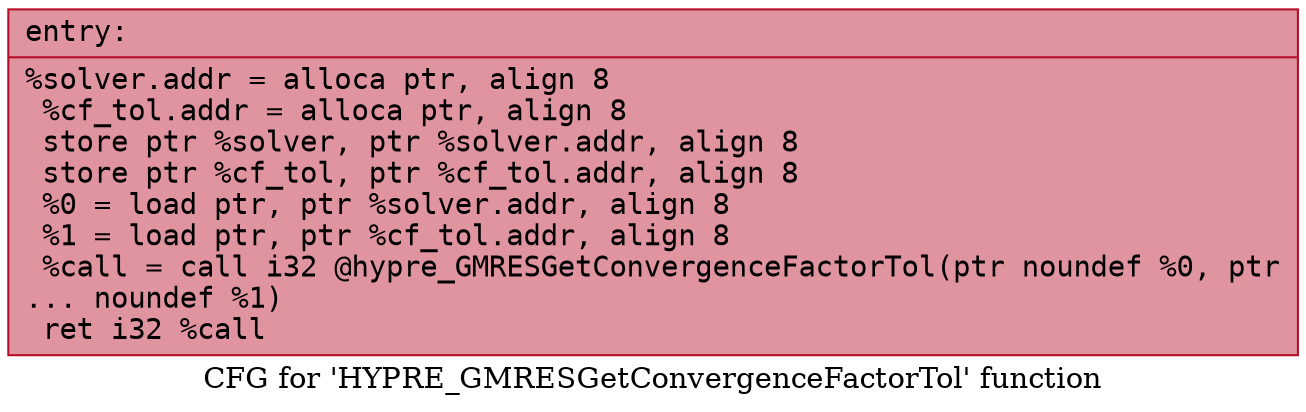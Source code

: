 digraph "CFG for 'HYPRE_GMRESGetConvergenceFactorTol' function" {
	label="CFG for 'HYPRE_GMRESGetConvergenceFactorTol' function";

	Node0x561d3dbea630 [shape=record,color="#b70d28ff", style=filled, fillcolor="#b70d2870" fontname="Courier",label="{entry:\l|  %solver.addr = alloca ptr, align 8\l  %cf_tol.addr = alloca ptr, align 8\l  store ptr %solver, ptr %solver.addr, align 8\l  store ptr %cf_tol, ptr %cf_tol.addr, align 8\l  %0 = load ptr, ptr %solver.addr, align 8\l  %1 = load ptr, ptr %cf_tol.addr, align 8\l  %call = call i32 @hypre_GMRESGetConvergenceFactorTol(ptr noundef %0, ptr\l... noundef %1)\l  ret i32 %call\l}"];
}
